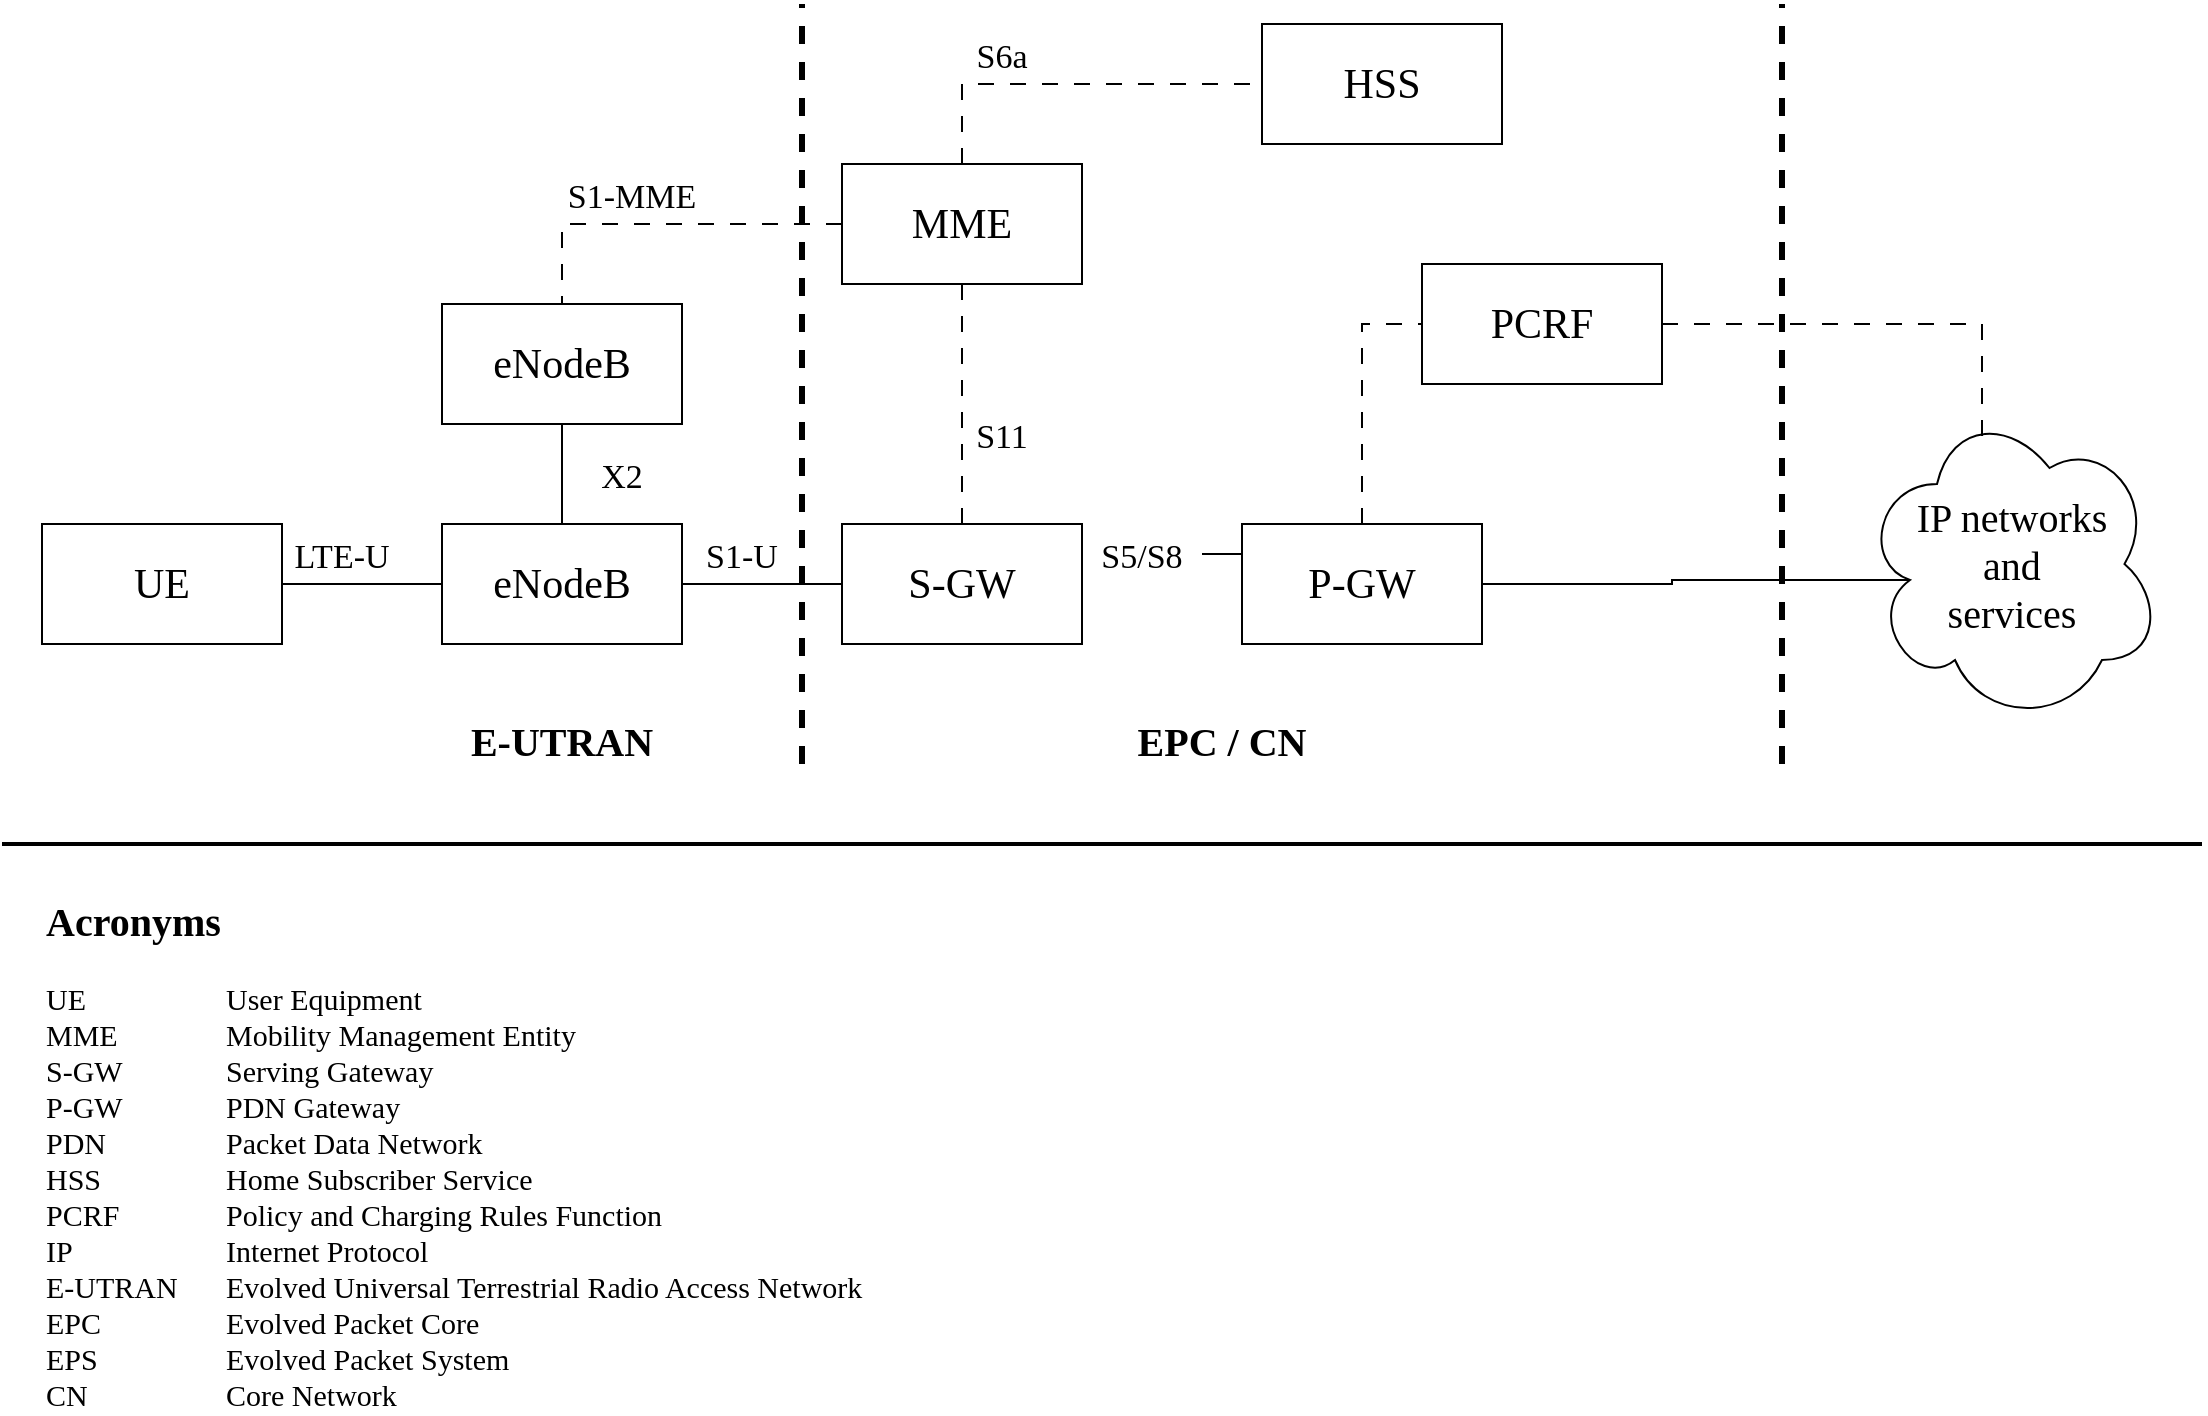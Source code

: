<mxfile version="26.0.16">
  <diagram name="4G Arch" id="kdekr-74l3fG8k_nJq0Z">
    <mxGraphModel dx="1311" dy="813" grid="1" gridSize="10" guides="1" tooltips="1" connect="1" arrows="1" fold="1" page="1" pageScale="1" pageWidth="1169" pageHeight="827" math="0" shadow="0">
      <root>
        <mxCell id="0" />
        <mxCell id="1" parent="0" />
        <mxCell id="MZZMYxOEF6bEyVQnh1xA-2" value="S1-MME" style="text;html=1;align=center;verticalAlign=top;whiteSpace=wrap;rounded=0;fontFamily=Times New Roman;fontSize=17;" parent="1" vertex="1">
          <mxGeometry x="300" y="100" width="70" height="30" as="geometry" />
        </mxCell>
        <mxCell id="nHdclkd6g211Ud96iTYE-10" style="edgeStyle=orthogonalEdgeStyle;rounded=0;orthogonalLoop=1;jettySize=auto;html=1;exitX=1;exitY=0.5;exitDx=0;exitDy=0;entryX=0;entryY=0.5;entryDx=0;entryDy=0;endArrow=none;startFill=0;fontFamily=Times New Roman;verticalAlign=top;" edge="1" parent="1" source="nHdclkd6g211Ud96iTYE-1" target="nHdclkd6g211Ud96iTYE-2">
          <mxGeometry relative="1" as="geometry" />
        </mxCell>
        <mxCell id="nHdclkd6g211Ud96iTYE-1" value="UE" style="rounded=0;whiteSpace=wrap;html=1;fontFamily=Times New Roman;verticalAlign=middle;fontSize=21;" vertex="1" parent="1">
          <mxGeometry x="40" y="280" width="120" height="60" as="geometry" />
        </mxCell>
        <mxCell id="nHdclkd6g211Ud96iTYE-11" style="edgeStyle=orthogonalEdgeStyle;rounded=0;orthogonalLoop=1;jettySize=auto;html=1;exitX=1;exitY=0.5;exitDx=0;exitDy=0;entryX=0;entryY=0.5;entryDx=0;entryDy=0;endArrow=none;startFill=0;fontFamily=Times New Roman;verticalAlign=top;" edge="1" parent="1" source="nHdclkd6g211Ud96iTYE-2" target="nHdclkd6g211Ud96iTYE-4">
          <mxGeometry relative="1" as="geometry" />
        </mxCell>
        <mxCell id="nHdclkd6g211Ud96iTYE-2" value="eNodeB" style="rounded=0;whiteSpace=wrap;html=1;fontFamily=Times New Roman;verticalAlign=middle;fontSize=21;" vertex="1" parent="1">
          <mxGeometry x="240" y="280" width="120" height="60" as="geometry" />
        </mxCell>
        <mxCell id="nHdclkd6g211Ud96iTYE-14" style="edgeStyle=orthogonalEdgeStyle;rounded=0;orthogonalLoop=1;jettySize=auto;html=1;entryX=0.5;entryY=0;entryDx=0;entryDy=0;exitX=0.5;exitY=1;exitDx=0;exitDy=0;dashed=1;dashPattern=8 8;endArrow=none;startFill=0;fontFamily=Times New Roman;verticalAlign=top;" edge="1" parent="1" source="nHdclkd6g211Ud96iTYE-3" target="nHdclkd6g211Ud96iTYE-4">
          <mxGeometry relative="1" as="geometry">
            <mxPoint x="490" y="240" as="sourcePoint" />
          </mxGeometry>
        </mxCell>
        <mxCell id="nHdclkd6g211Ud96iTYE-15" style="edgeStyle=orthogonalEdgeStyle;rounded=0;orthogonalLoop=1;jettySize=auto;html=1;exitX=0.5;exitY=0;exitDx=0;exitDy=0;entryX=0;entryY=0.5;entryDx=0;entryDy=0;dashed=1;dashPattern=8 8;endArrow=none;startFill=0;fontFamily=Times New Roman;verticalAlign=top;" edge="1" parent="1" source="nHdclkd6g211Ud96iTYE-3" target="nHdclkd6g211Ud96iTYE-6">
          <mxGeometry relative="1" as="geometry" />
        </mxCell>
        <mxCell id="nHdclkd6g211Ud96iTYE-36" style="edgeStyle=orthogonalEdgeStyle;rounded=0;orthogonalLoop=1;jettySize=auto;html=1;exitX=0;exitY=0.5;exitDx=0;exitDy=0;entryX=0.5;entryY=0;entryDx=0;entryDy=0;dashed=1;dashPattern=8 8;endArrow=none;startFill=0;" edge="1" parent="1" source="nHdclkd6g211Ud96iTYE-3" target="nHdclkd6g211Ud96iTYE-34">
          <mxGeometry relative="1" as="geometry" />
        </mxCell>
        <mxCell id="nHdclkd6g211Ud96iTYE-3" value="MME" style="rounded=0;whiteSpace=wrap;html=1;fontFamily=Times New Roman;verticalAlign=middle;fontSize=21;" vertex="1" parent="1">
          <mxGeometry x="440" y="100" width="120" height="60" as="geometry" />
        </mxCell>
        <mxCell id="nHdclkd6g211Ud96iTYE-16" style="edgeStyle=orthogonalEdgeStyle;rounded=0;orthogonalLoop=1;jettySize=auto;html=1;exitX=1;exitY=0.5;exitDx=0;exitDy=0;entryX=0;entryY=0.5;entryDx=0;entryDy=0;endArrow=none;startFill=0;fontFamily=Times New Roman;verticalAlign=top;" edge="1" parent="1" source="nHdclkd6g211Ud96iTYE-24" target="nHdclkd6g211Ud96iTYE-5">
          <mxGeometry relative="1" as="geometry" />
        </mxCell>
        <mxCell id="nHdclkd6g211Ud96iTYE-4" value="S-GW" style="rounded=0;whiteSpace=wrap;html=1;fontFamily=Times New Roman;verticalAlign=middle;fontSize=21;" vertex="1" parent="1">
          <mxGeometry x="440" y="280" width="120" height="60" as="geometry" />
        </mxCell>
        <mxCell id="nHdclkd6g211Ud96iTYE-17" style="edgeStyle=orthogonalEdgeStyle;rounded=0;orthogonalLoop=1;jettySize=auto;html=1;exitX=0.5;exitY=0;exitDx=0;exitDy=0;entryX=0;entryY=0.5;entryDx=0;entryDy=0;dashed=1;dashPattern=8 8;endArrow=none;startFill=0;fontFamily=Times New Roman;verticalAlign=top;" edge="1" parent="1" source="nHdclkd6g211Ud96iTYE-5" target="nHdclkd6g211Ud96iTYE-7">
          <mxGeometry relative="1" as="geometry" />
        </mxCell>
        <mxCell id="nHdclkd6g211Ud96iTYE-5" value="P-GW" style="rounded=0;whiteSpace=wrap;html=1;fontFamily=Times New Roman;verticalAlign=middle;fontSize=21;" vertex="1" parent="1">
          <mxGeometry x="640" y="280" width="120" height="60" as="geometry" />
        </mxCell>
        <mxCell id="nHdclkd6g211Ud96iTYE-6" value="HSS" style="rounded=0;whiteSpace=wrap;html=1;fontFamily=Times New Roman;verticalAlign=middle;fontSize=21;" vertex="1" parent="1">
          <mxGeometry x="650" y="30" width="120" height="60" as="geometry" />
        </mxCell>
        <mxCell id="nHdclkd6g211Ud96iTYE-7" value="PCRF" style="rounded=0;whiteSpace=wrap;html=1;fontFamily=Times New Roman;verticalAlign=middle;fontSize=21;" vertex="1" parent="1">
          <mxGeometry x="730" y="150" width="120" height="60" as="geometry" />
        </mxCell>
        <mxCell id="nHdclkd6g211Ud96iTYE-8" value="IP networks&lt;div&gt;and&lt;/div&gt;&lt;div&gt;services&lt;/div&gt;" style="ellipse;shape=cloud;whiteSpace=wrap;html=1;fontFamily=Times New Roman;verticalAlign=middle;fontSize=20;" vertex="1" parent="1">
          <mxGeometry x="950" y="220" width="150" height="160" as="geometry" />
        </mxCell>
        <mxCell id="nHdclkd6g211Ud96iTYE-18" style="edgeStyle=orthogonalEdgeStyle;rounded=0;orthogonalLoop=1;jettySize=auto;html=1;exitX=1;exitY=0.5;exitDx=0;exitDy=0;entryX=0.16;entryY=0.55;entryDx=0;entryDy=0;entryPerimeter=0;endArrow=none;startFill=0;fontFamily=Times New Roman;verticalAlign=top;" edge="1" parent="1" source="nHdclkd6g211Ud96iTYE-5" target="nHdclkd6g211Ud96iTYE-8">
          <mxGeometry relative="1" as="geometry" />
        </mxCell>
        <mxCell id="nHdclkd6g211Ud96iTYE-19" value="LTE-U" style="text;html=1;align=center;verticalAlign=top;whiteSpace=wrap;rounded=0;fontFamily=Times New Roman;fontSize=17;" vertex="1" parent="1">
          <mxGeometry x="160" y="280" width="60" height="30" as="geometry" />
        </mxCell>
        <mxCell id="nHdclkd6g211Ud96iTYE-20" value="S1-U" style="text;html=1;align=center;verticalAlign=top;whiteSpace=wrap;rounded=0;fontFamily=Times New Roman;fontSize=17;" vertex="1" parent="1">
          <mxGeometry x="360" y="280" width="60" height="30" as="geometry" />
        </mxCell>
        <mxCell id="nHdclkd6g211Ud96iTYE-22" value="S6a" style="text;html=1;align=center;verticalAlign=top;whiteSpace=wrap;rounded=0;fontFamily=Times New Roman;fontSize=17;" vertex="1" parent="1">
          <mxGeometry x="490" y="30" width="60" height="30" as="geometry" />
        </mxCell>
        <mxCell id="nHdclkd6g211Ud96iTYE-23" value="S11" style="text;html=1;align=center;verticalAlign=top;whiteSpace=wrap;rounded=0;fontFamily=Times New Roman;fontSize=17;" vertex="1" parent="1">
          <mxGeometry x="490" y="220" width="60" height="30" as="geometry" />
        </mxCell>
        <mxCell id="nHdclkd6g211Ud96iTYE-26" value="&lt;div&gt;&lt;font style=&quot;font-size: 20px;&quot;&gt;&lt;b style=&quot;&quot;&gt;Acronyms&lt;/b&gt;&lt;/font&gt;&lt;/div&gt;&lt;div&gt;&lt;font&gt;&lt;br&gt;&lt;/font&gt;&lt;/div&gt;&lt;font&gt;UE&lt;span style=&quot;white-space: pre;&quot;&gt;&#x9;&lt;/span&gt;&lt;span style=&quot;white-space: pre;&quot;&gt;&#x9;&lt;span style=&quot;white-space: pre;&quot;&gt;&#x9;&lt;/span&gt;&lt;/span&gt;User Equipment&lt;/font&gt;&lt;div&gt;&lt;font&gt;MME&lt;span style=&quot;white-space: pre;&quot;&gt;&#x9;&lt;span style=&quot;white-space: pre;&quot;&gt;&#x9;&lt;/span&gt;&lt;/span&gt;Mobility Management Entity&lt;/font&gt;&lt;/div&gt;&lt;div&gt;&lt;font&gt;S-GW&lt;span style=&quot;white-space: pre;&quot;&gt;&#x9;&lt;span style=&quot;white-space: pre;&quot;&gt;&#x9;&lt;/span&gt;&lt;/span&gt;Serving Gateway&lt;/font&gt;&lt;/div&gt;&lt;div&gt;&lt;font&gt;P-GW&lt;span style=&quot;white-space: pre;&quot;&gt;&#x9;&lt;span style=&quot;white-space: pre;&quot;&gt;&#x9;&lt;/span&gt;&lt;/span&gt;PDN Gateway&lt;/font&gt;&lt;/div&gt;&lt;div&gt;&lt;font&gt;PDN&lt;span style=&quot;white-space: pre;&quot;&gt;&#x9;&lt;/span&gt;&lt;span style=&quot;white-space: pre;&quot;&gt;&#x9;&lt;/span&gt;Packet Data Network&lt;/font&gt;&lt;/div&gt;&lt;div&gt;&lt;font&gt;HSS&lt;span style=&quot;white-space: pre;&quot;&gt;&#x9;&lt;/span&gt;&lt;span style=&quot;white-space: pre;&quot;&gt;&#x9;&lt;span style=&quot;white-space: pre;&quot;&gt;&#x9;&lt;/span&gt;&lt;/span&gt;Home Subscriber Service&lt;/font&gt;&lt;/div&gt;&lt;div&gt;&lt;font&gt;PCRF&lt;span style=&quot;white-space: pre;&quot;&gt;&#x9;&lt;span style=&quot;white-space: pre;&quot;&gt;&#x9;&lt;/span&gt;&lt;/span&gt;Policy and Charging Rules Function&lt;/font&gt;&lt;/div&gt;&lt;div&gt;&lt;font&gt;IP&lt;span style=&quot;white-space: pre;&quot;&gt;&#x9;&lt;/span&gt;&lt;span style=&quot;white-space: pre;&quot;&gt;&#x9;&lt;span style=&quot;white-space: pre;&quot;&gt;&#x9;&lt;/span&gt;&lt;/span&gt;Internet Protocol&lt;/font&gt;&lt;/div&gt;&lt;div&gt;&lt;font&gt;E-UTRAN&lt;span style=&quot;white-space: pre;&quot;&gt;&#x9;&lt;/span&gt;Evolved Universal Terrestrial Radio Access Network&lt;/font&gt;&lt;/div&gt;&lt;div&gt;&lt;font&gt;EPC&lt;span style=&quot;white-space: pre;&quot;&gt;&#x9;&lt;/span&gt;&lt;span style=&quot;white-space: pre;&quot;&gt;&#x9;&lt;/span&gt;&lt;span style=&quot;white-space: pre;&quot;&gt;&#x9;&lt;/span&gt;Evolved Packet Core&lt;/font&gt;&lt;/div&gt;&lt;div&gt;&lt;font&gt;EPS&lt;span style=&quot;white-space: pre;&quot;&gt;&#x9;&lt;/span&gt;&lt;span style=&quot;white-space: pre;&quot;&gt;&#x9;&lt;/span&gt;&lt;span style=&quot;white-space: pre;&quot;&gt;&#x9;&lt;/span&gt;Evolved Packet System&lt;/font&gt;&lt;/div&gt;&lt;div&gt;&lt;font&gt;CN&lt;span style=&quot;white-space: pre;&quot;&gt;&#x9;&lt;/span&gt;&lt;span style=&quot;white-space: pre;&quot;&gt;&#x9;&lt;/span&gt;&lt;span style=&quot;white-space: pre;&quot;&gt;&#x9;&lt;/span&gt;Core Network&lt;/font&gt;&lt;/div&gt;" style="text;html=1;align=left;verticalAlign=top;whiteSpace=wrap;rounded=0;fontSize=15;fontFamily=Times New Roman;" vertex="1" parent="1">
          <mxGeometry x="40" y="460" width="520" height="260" as="geometry" />
        </mxCell>
        <mxCell id="nHdclkd6g211Ud96iTYE-27" style="edgeStyle=orthogonalEdgeStyle;rounded=0;orthogonalLoop=1;jettySize=auto;html=1;exitX=1;exitY=0.5;exitDx=0;exitDy=0;entryX=0.4;entryY=0.1;entryDx=0;entryDy=0;entryPerimeter=0;dashed=1;dashPattern=8 8;endArrow=none;startFill=0;fontFamily=Times New Roman;verticalAlign=top;" edge="1" parent="1" source="nHdclkd6g211Ud96iTYE-7" target="nHdclkd6g211Ud96iTYE-8">
          <mxGeometry relative="1" as="geometry" />
        </mxCell>
        <mxCell id="nHdclkd6g211Ud96iTYE-28" value="" style="endArrow=none;dashed=1;html=1;rounded=0;strokeWidth=3;fontFamily=Times New Roman;verticalAlign=top;" edge="1" parent="1">
          <mxGeometry width="50" height="50" relative="1" as="geometry">
            <mxPoint x="420" y="400" as="sourcePoint" />
            <mxPoint x="420" y="20" as="targetPoint" />
          </mxGeometry>
        </mxCell>
        <mxCell id="nHdclkd6g211Ud96iTYE-29" value="&lt;font&gt;&lt;b&gt;E-UTRAN&lt;/b&gt;&lt;/font&gt;" style="text;html=1;align=center;verticalAlign=top;whiteSpace=wrap;rounded=0;fontFamily=Times New Roman;fontSize=20;" vertex="1" parent="1">
          <mxGeometry x="240" y="370" width="120" height="30" as="geometry" />
        </mxCell>
        <mxCell id="nHdclkd6g211Ud96iTYE-30" value="" style="endArrow=none;html=1;rounded=0;strokeWidth=2;fontFamily=Times New Roman;verticalAlign=top;" edge="1" parent="1">
          <mxGeometry width="50" height="50" relative="1" as="geometry">
            <mxPoint x="1120" y="440" as="sourcePoint" />
            <mxPoint x="20" y="440" as="targetPoint" />
          </mxGeometry>
        </mxCell>
        <mxCell id="nHdclkd6g211Ud96iTYE-31" value="&lt;font&gt;&lt;b&gt;EPC / CN&lt;/b&gt;&lt;/font&gt;" style="text;html=1;align=center;verticalAlign=top;whiteSpace=wrap;rounded=0;fontFamily=Times New Roman;fontSize=20;" vertex="1" parent="1">
          <mxGeometry x="570" y="370" width="120" height="30" as="geometry" />
        </mxCell>
        <mxCell id="nHdclkd6g211Ud96iTYE-33" value="" style="endArrow=none;dashed=1;html=1;rounded=0;strokeWidth=3;fontFamily=Times New Roman;verticalAlign=top;" edge="1" parent="1">
          <mxGeometry width="50" height="50" relative="1" as="geometry">
            <mxPoint x="910" y="400" as="sourcePoint" />
            <mxPoint x="910" y="20" as="targetPoint" />
          </mxGeometry>
        </mxCell>
        <mxCell id="nHdclkd6g211Ud96iTYE-35" style="edgeStyle=orthogonalEdgeStyle;rounded=0;orthogonalLoop=1;jettySize=auto;html=1;exitX=0.5;exitY=1;exitDx=0;exitDy=0;entryX=0.5;entryY=0;entryDx=0;entryDy=0;endArrow=none;startFill=0;" edge="1" parent="1" source="nHdclkd6g211Ud96iTYE-34" target="nHdclkd6g211Ud96iTYE-2">
          <mxGeometry relative="1" as="geometry" />
        </mxCell>
        <mxCell id="nHdclkd6g211Ud96iTYE-34" value="eNodeB" style="rounded=0;whiteSpace=wrap;html=1;fontFamily=Times New Roman;verticalAlign=middle;fontSize=21;" vertex="1" parent="1">
          <mxGeometry x="240" y="170" width="120" height="60" as="geometry" />
        </mxCell>
        <mxCell id="nHdclkd6g211Ud96iTYE-37" value="X2" style="text;html=1;align=center;verticalAlign=top;whiteSpace=wrap;rounded=0;fontFamily=Times New Roman;fontSize=17;" vertex="1" parent="1">
          <mxGeometry x="300" y="240" width="60" height="30" as="geometry" />
        </mxCell>
        <mxCell id="nHdclkd6g211Ud96iTYE-40" value="" style="edgeStyle=orthogonalEdgeStyle;rounded=0;orthogonalLoop=1;jettySize=auto;html=1;exitX=1;exitY=0.5;exitDx=0;exitDy=0;entryX=0;entryY=0.5;entryDx=0;entryDy=0;endArrow=none;startFill=0;fontFamily=Times New Roman;verticalAlign=top;" edge="1" parent="1" source="nHdclkd6g211Ud96iTYE-4" target="nHdclkd6g211Ud96iTYE-24">
          <mxGeometry relative="1" as="geometry">
            <mxPoint x="560" y="310" as="sourcePoint" />
            <mxPoint x="640" y="310" as="targetPoint" />
          </mxGeometry>
        </mxCell>
        <mxCell id="nHdclkd6g211Ud96iTYE-24" value="S5/S8" style="text;html=1;align=center;verticalAlign=top;whiteSpace=wrap;rounded=0;fontFamily=Times New Roman;fontSize=17;" vertex="1" parent="1">
          <mxGeometry x="560" y="280" width="60" height="30" as="geometry" />
        </mxCell>
      </root>
    </mxGraphModel>
  </diagram>
</mxfile>
